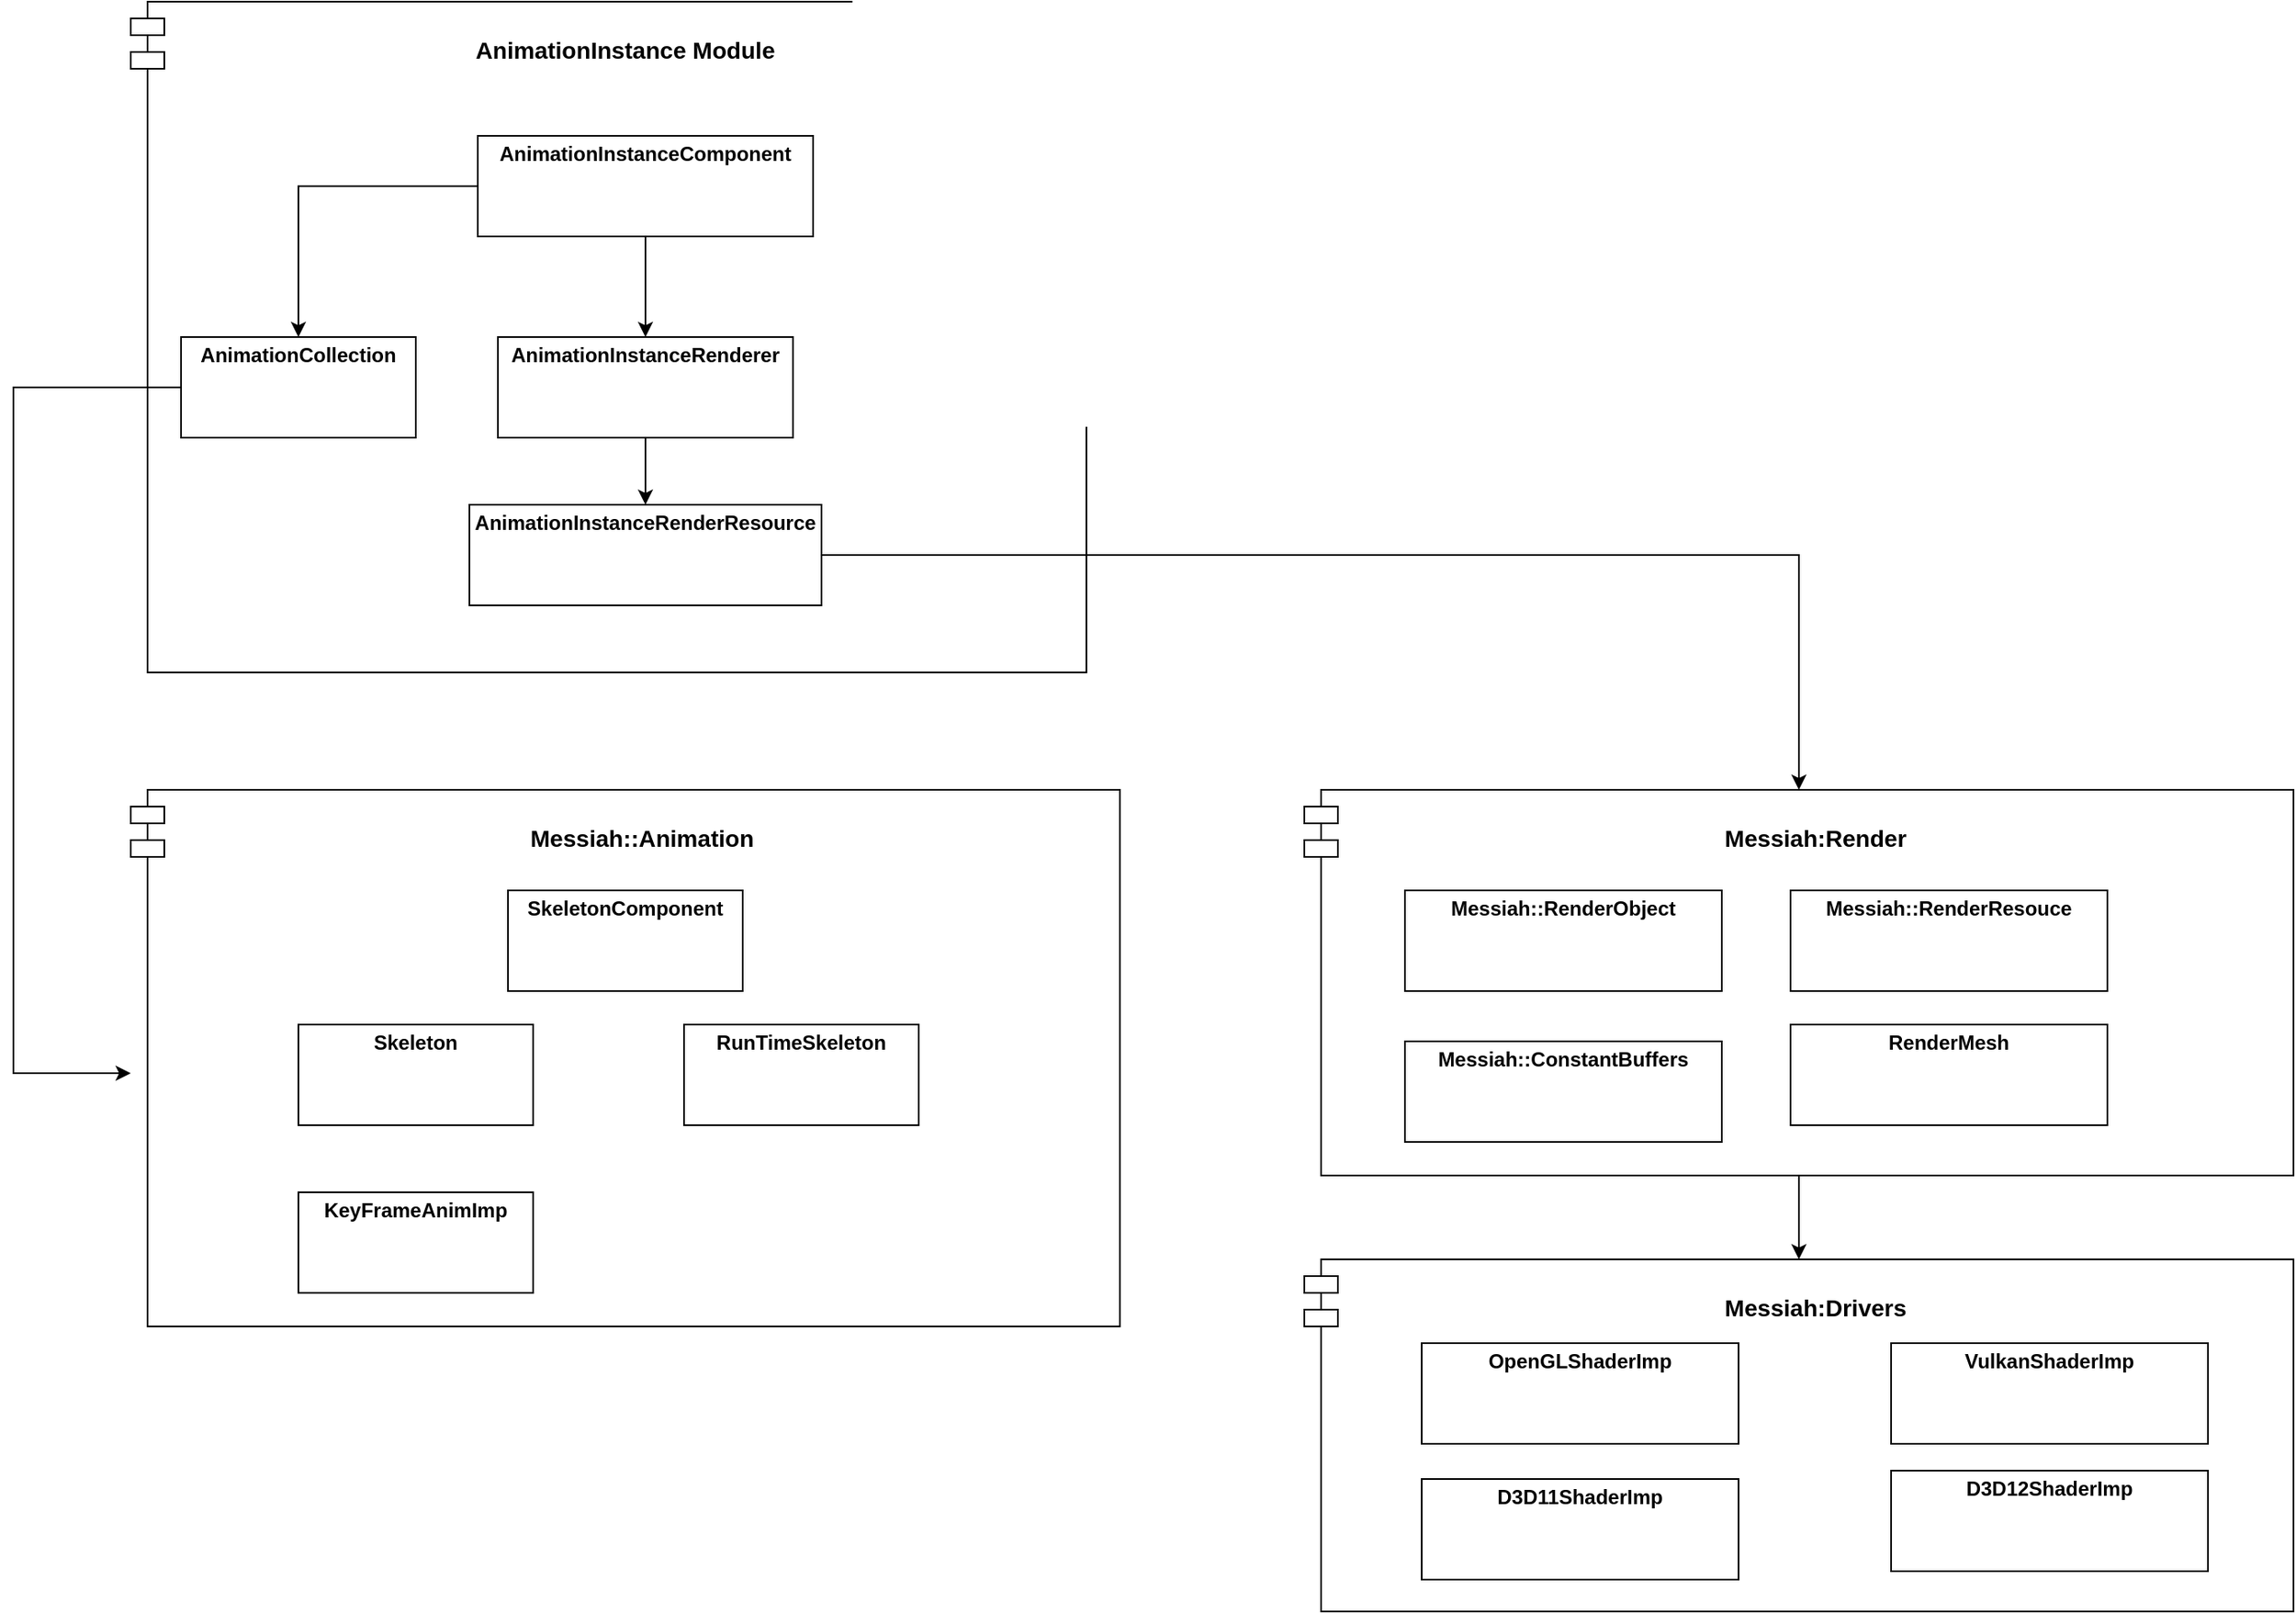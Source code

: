 <mxfile version="24.7.16">
  <diagram id="C5RBs43oDa-KdzZeNtuy" name="Page-1">
    <mxGraphModel dx="1434" dy="780" grid="1" gridSize="10" guides="1" tooltips="1" connect="1" arrows="1" fold="1" page="1" pageScale="1" pageWidth="827" pageHeight="1169" math="0" shadow="0">
      <root>
        <mxCell id="WIyWlLk6GJQsqaUBKTNV-0" />
        <mxCell id="WIyWlLk6GJQsqaUBKTNV-1" parent="WIyWlLk6GJQsqaUBKTNV-0" />
        <mxCell id="Z2ELihAoB1qGX9_mnctW-9" value="&lt;h3&gt;AnimationInstance Module&lt;/h3&gt;" style="shape=module;align=left;spacingLeft=20;align=center;verticalAlign=top;whiteSpace=wrap;html=1;" parent="WIyWlLk6GJQsqaUBKTNV-1" vertex="1">
          <mxGeometry x="180" y="240" width="570" height="400" as="geometry" />
        </mxCell>
        <mxCell id="Z2ELihAoB1qGX9_mnctW-6" value="&lt;h3&gt;Messiah::Animation&lt;/h3&gt;" style="shape=module;align=left;spacingLeft=20;align=center;verticalAlign=top;whiteSpace=wrap;html=1;" parent="WIyWlLk6GJQsqaUBKTNV-1" vertex="1">
          <mxGeometry x="180" y="710" width="590" height="320" as="geometry" />
        </mxCell>
        <mxCell id="Z2ELihAoB1qGX9_mnctW-5" value="&lt;p style=&quot;margin:0px;margin-top:4px;text-align:center;&quot;&gt;&lt;b&gt;KeyFrameAnimImp&lt;/b&gt;&lt;/p&gt;" style="verticalAlign=top;align=left;overflow=fill;html=1;whiteSpace=wrap;" parent="WIyWlLk6GJQsqaUBKTNV-1" vertex="1">
          <mxGeometry x="280" y="950" width="140" height="60" as="geometry" />
        </mxCell>
        <mxCell id="Z2ELihAoB1qGX9_mnctW-7" value="&lt;p style=&quot;margin:0px;margin-top:4px;text-align:center;&quot;&gt;&lt;b&gt;Skeleton&lt;/b&gt;&lt;/p&gt;" style="verticalAlign=top;align=left;overflow=fill;html=1;whiteSpace=wrap;" parent="WIyWlLk6GJQsqaUBKTNV-1" vertex="1">
          <mxGeometry x="280" y="850" width="140" height="60" as="geometry" />
        </mxCell>
        <mxCell id="Z2ELihAoB1qGX9_mnctW-8" value="&lt;p style=&quot;margin:0px;margin-top:4px;text-align:center;&quot;&gt;&lt;b&gt;RunTimeSkeleton&lt;/b&gt;&lt;/p&gt;" style="verticalAlign=top;align=left;overflow=fill;html=1;whiteSpace=wrap;" parent="WIyWlLk6GJQsqaUBKTNV-1" vertex="1">
          <mxGeometry x="510" y="850" width="140" height="60" as="geometry" />
        </mxCell>
        <mxCell id="Z2ELihAoB1qGX9_mnctW-12" value="&lt;p style=&quot;margin:0px;margin-top:4px;text-align:center;&quot;&gt;&lt;b&gt;AnimationCollection&lt;/b&gt;&lt;/p&gt;" style="verticalAlign=top;align=left;overflow=fill;html=1;whiteSpace=wrap;" parent="WIyWlLk6GJQsqaUBKTNV-1" vertex="1">
          <mxGeometry x="210" y="440" width="140" height="60" as="geometry" />
        </mxCell>
        <mxCell id="Z2ELihAoB1qGX9_mnctW-17" style="edgeStyle=orthogonalEdgeStyle;rounded=0;orthogonalLoop=1;jettySize=auto;html=1;exitX=0.5;exitY=1;exitDx=0;exitDy=0;" parent="WIyWlLk6GJQsqaUBKTNV-1" source="Z2ELihAoB1qGX9_mnctW-13" target="Z2ELihAoB1qGX9_mnctW-14" edge="1">
          <mxGeometry relative="1" as="geometry" />
        </mxCell>
        <mxCell id="Z2ELihAoB1qGX9_mnctW-18" style="edgeStyle=orthogonalEdgeStyle;rounded=0;orthogonalLoop=1;jettySize=auto;html=1;" parent="WIyWlLk6GJQsqaUBKTNV-1" source="Z2ELihAoB1qGX9_mnctW-13" target="Z2ELihAoB1qGX9_mnctW-12" edge="1">
          <mxGeometry relative="1" as="geometry" />
        </mxCell>
        <mxCell id="Z2ELihAoB1qGX9_mnctW-13" value="&lt;p style=&quot;margin:0px;margin-top:4px;text-align:center;&quot;&gt;&lt;b&gt;AnimationInstanceComponent&lt;/b&gt;&lt;/p&gt;" style="verticalAlign=top;align=left;overflow=fill;html=1;whiteSpace=wrap;" parent="WIyWlLk6GJQsqaUBKTNV-1" vertex="1">
          <mxGeometry x="387" y="320" width="200" height="60" as="geometry" />
        </mxCell>
        <mxCell id="Z2ELihAoB1qGX9_mnctW-16" value="" style="edgeStyle=orthogonalEdgeStyle;rounded=0;orthogonalLoop=1;jettySize=auto;html=1;" parent="WIyWlLk6GJQsqaUBKTNV-1" source="Z2ELihAoB1qGX9_mnctW-14" target="Z2ELihAoB1qGX9_mnctW-15" edge="1">
          <mxGeometry relative="1" as="geometry" />
        </mxCell>
        <mxCell id="Z2ELihAoB1qGX9_mnctW-14" value="&lt;p style=&quot;margin:0px;margin-top:4px;text-align:center;&quot;&gt;&lt;b&gt;AnimationInstanceRenderer&lt;/b&gt;&lt;/p&gt;" style="verticalAlign=top;align=left;overflow=fill;html=1;whiteSpace=wrap;" parent="WIyWlLk6GJQsqaUBKTNV-1" vertex="1">
          <mxGeometry x="399" y="440" width="176" height="60" as="geometry" />
        </mxCell>
        <mxCell id="PuY58KTqlz3tn9woqcPd-11" style="edgeStyle=orthogonalEdgeStyle;rounded=0;orthogonalLoop=1;jettySize=auto;html=1;exitX=1;exitY=0.5;exitDx=0;exitDy=0;entryX=0.5;entryY=0;entryDx=0;entryDy=0;" edge="1" parent="WIyWlLk6GJQsqaUBKTNV-1" source="Z2ELihAoB1qGX9_mnctW-15" target="Z2ELihAoB1qGX9_mnctW-20">
          <mxGeometry relative="1" as="geometry">
            <Array as="points">
              <mxPoint x="1175" y="570" />
            </Array>
          </mxGeometry>
        </mxCell>
        <mxCell id="Z2ELihAoB1qGX9_mnctW-15" value="&lt;p style=&quot;margin:0px;margin-top:4px;text-align:center;&quot;&gt;&lt;b&gt;AnimationInstanceRenderResource&lt;/b&gt;&lt;/p&gt;" style="verticalAlign=top;align=left;overflow=fill;html=1;whiteSpace=wrap;" parent="WIyWlLk6GJQsqaUBKTNV-1" vertex="1">
          <mxGeometry x="382" y="540" width="210" height="60" as="geometry" />
        </mxCell>
        <mxCell id="Z2ELihAoB1qGX9_mnctW-19" style="edgeStyle=orthogonalEdgeStyle;rounded=0;orthogonalLoop=1;jettySize=auto;html=1;" parent="WIyWlLk6GJQsqaUBKTNV-1" source="Z2ELihAoB1qGX9_mnctW-12" edge="1" target="Z2ELihAoB1qGX9_mnctW-6">
          <mxGeometry relative="1" as="geometry">
            <mxPoint x="160" y="879" as="targetPoint" />
            <Array as="points">
              <mxPoint x="110" y="470" />
              <mxPoint x="110" y="879" />
            </Array>
          </mxGeometry>
        </mxCell>
        <mxCell id="PuY58KTqlz3tn9woqcPd-10" style="edgeStyle=orthogonalEdgeStyle;rounded=0;orthogonalLoop=1;jettySize=auto;html=1;" edge="1" parent="WIyWlLk6GJQsqaUBKTNV-1" source="Z2ELihAoB1qGX9_mnctW-20" target="PuY58KTqlz3tn9woqcPd-5">
          <mxGeometry relative="1" as="geometry" />
        </mxCell>
        <mxCell id="Z2ELihAoB1qGX9_mnctW-20" value="&lt;h3&gt;Messiah:Render&lt;/h3&gt;" style="shape=module;align=left;spacingLeft=20;align=center;verticalAlign=top;whiteSpace=wrap;html=1;" parent="WIyWlLk6GJQsqaUBKTNV-1" vertex="1">
          <mxGeometry x="880" y="710" width="590" height="230" as="geometry" />
        </mxCell>
        <mxCell id="PuY58KTqlz3tn9woqcPd-0" value="&lt;p style=&quot;margin:0px;margin-top:4px;text-align:center;&quot;&gt;&lt;b&gt;SkeletonComponent&lt;/b&gt;&lt;/p&gt;" style="verticalAlign=top;align=left;overflow=fill;html=1;whiteSpace=wrap;" vertex="1" parent="WIyWlLk6GJQsqaUBKTNV-1">
          <mxGeometry x="405" y="770" width="140" height="60" as="geometry" />
        </mxCell>
        <mxCell id="PuY58KTqlz3tn9woqcPd-1" value="&lt;p style=&quot;margin:0px;margin-top:4px;text-align:center;&quot;&gt;&lt;b&gt;Messiah::RenderResouce&lt;/b&gt;&lt;/p&gt;" style="verticalAlign=top;align=left;overflow=fill;html=1;whiteSpace=wrap;" vertex="1" parent="WIyWlLk6GJQsqaUBKTNV-1">
          <mxGeometry x="1170" y="770" width="189" height="60" as="geometry" />
        </mxCell>
        <mxCell id="PuY58KTqlz3tn9woqcPd-2" value="&lt;p style=&quot;margin:0px;margin-top:4px;text-align:center;&quot;&gt;&lt;b&gt;Messiah::ConstantBuffers&lt;/b&gt;&lt;/p&gt;" style="verticalAlign=top;align=left;overflow=fill;html=1;whiteSpace=wrap;" vertex="1" parent="WIyWlLk6GJQsqaUBKTNV-1">
          <mxGeometry x="940" y="860" width="189" height="60" as="geometry" />
        </mxCell>
        <mxCell id="PuY58KTqlz3tn9woqcPd-3" value="&lt;p style=&quot;margin:0px;margin-top:4px;text-align:center;&quot;&gt;&lt;b&gt;RenderMesh&lt;/b&gt;&lt;/p&gt;" style="verticalAlign=top;align=left;overflow=fill;html=1;whiteSpace=wrap;" vertex="1" parent="WIyWlLk6GJQsqaUBKTNV-1">
          <mxGeometry x="1170" y="850" width="189" height="60" as="geometry" />
        </mxCell>
        <mxCell id="PuY58KTqlz3tn9woqcPd-5" value="&lt;h3&gt;Messiah:Drivers&lt;/h3&gt;" style="shape=module;align=left;spacingLeft=20;align=center;verticalAlign=top;whiteSpace=wrap;html=1;" vertex="1" parent="WIyWlLk6GJQsqaUBKTNV-1">
          <mxGeometry x="880" y="990" width="590" height="210" as="geometry" />
        </mxCell>
        <mxCell id="PuY58KTqlz3tn9woqcPd-6" value="&lt;p style=&quot;margin:0px;margin-top:4px;text-align:center;&quot;&gt;&lt;b&gt;OpenGLShaderImp&lt;/b&gt;&lt;/p&gt;" style="verticalAlign=top;align=left;overflow=fill;html=1;whiteSpace=wrap;" vertex="1" parent="WIyWlLk6GJQsqaUBKTNV-1">
          <mxGeometry x="950" y="1040" width="189" height="60" as="geometry" />
        </mxCell>
        <mxCell id="PuY58KTqlz3tn9woqcPd-7" value="&lt;p style=&quot;margin:0px;margin-top:4px;text-align:center;&quot;&gt;&lt;b&gt;D3D11ShaderImp&lt;/b&gt;&lt;/p&gt;" style="verticalAlign=top;align=left;overflow=fill;html=1;whiteSpace=wrap;" vertex="1" parent="WIyWlLk6GJQsqaUBKTNV-1">
          <mxGeometry x="950" y="1121" width="189" height="60" as="geometry" />
        </mxCell>
        <mxCell id="PuY58KTqlz3tn9woqcPd-8" value="&lt;p style=&quot;margin:0px;margin-top:4px;text-align:center;&quot;&gt;&lt;b&gt;D3D12ShaderImp&lt;/b&gt;&lt;/p&gt;" style="verticalAlign=top;align=left;overflow=fill;html=1;whiteSpace=wrap;" vertex="1" parent="WIyWlLk6GJQsqaUBKTNV-1">
          <mxGeometry x="1230" y="1116" width="189" height="60" as="geometry" />
        </mxCell>
        <mxCell id="PuY58KTqlz3tn9woqcPd-9" value="&lt;p style=&quot;margin:0px;margin-top:4px;text-align:center;&quot;&gt;&lt;b&gt;VulkanShaderImp&lt;/b&gt;&lt;/p&gt;" style="verticalAlign=top;align=left;overflow=fill;html=1;whiteSpace=wrap;" vertex="1" parent="WIyWlLk6GJQsqaUBKTNV-1">
          <mxGeometry x="1230" y="1040" width="189" height="60" as="geometry" />
        </mxCell>
        <mxCell id="PuY58KTqlz3tn9woqcPd-12" value="&lt;p style=&quot;margin:0px;margin-top:4px;text-align:center;&quot;&gt;&lt;b&gt;Messiah::RenderObject&lt;/b&gt;&lt;/p&gt;" style="verticalAlign=top;align=left;overflow=fill;html=1;whiteSpace=wrap;" vertex="1" parent="WIyWlLk6GJQsqaUBKTNV-1">
          <mxGeometry x="940" y="770" width="189" height="60" as="geometry" />
        </mxCell>
      </root>
    </mxGraphModel>
  </diagram>
</mxfile>
